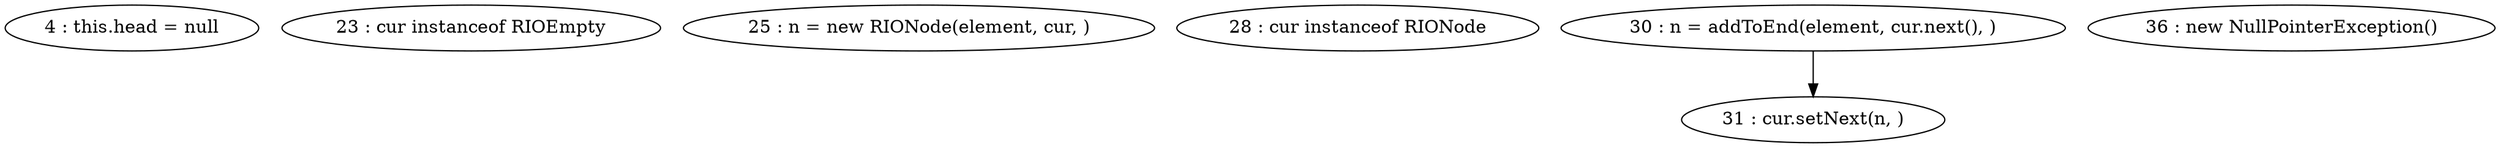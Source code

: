 digraph G {
"4 : this.head = null"
"23 : cur instanceof RIOEmpty"
"25 : n = new RIONode(element, cur, )"
"28 : cur instanceof RIONode"
"30 : n = addToEnd(element, cur.next(), )"
"30 : n = addToEnd(element, cur.next(), )" -> "31 : cur.setNext(n, )"
"31 : cur.setNext(n, )"
"36 : new NullPointerException()"
}